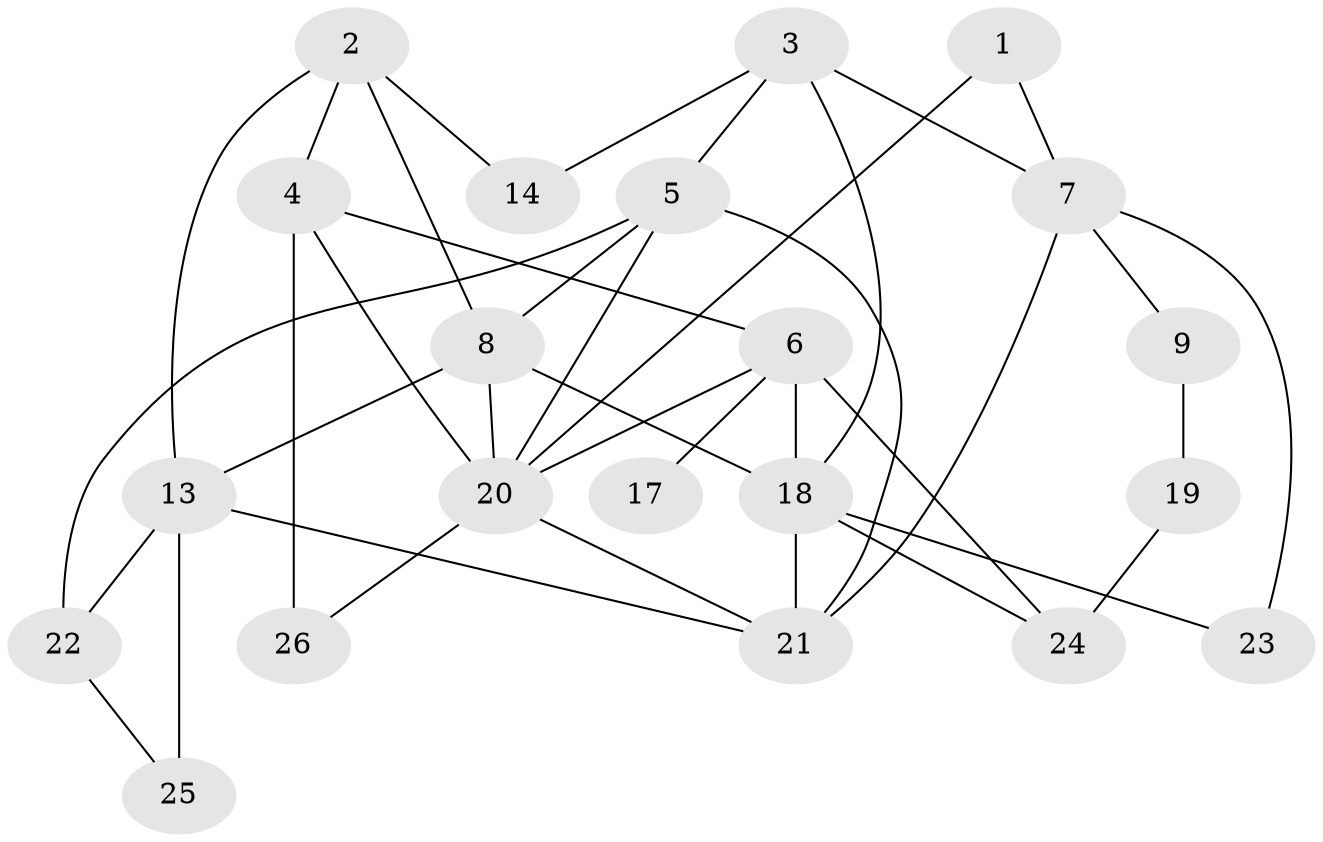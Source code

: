 // original degree distribution, {2: 0.42857142857142855, 4: 0.1111111111111111, 3: 0.09523809523809523, 6: 0.015873015873015872, 5: 0.1111111111111111, 0: 0.06349206349206349, 1: 0.15873015873015872, 9: 0.015873015873015872}
// Generated by graph-tools (version 1.1) at 2025/48/03/04/25 22:48:25]
// undirected, 21 vertices, 38 edges
graph export_dot {
  node [color=gray90,style=filled];
  1;
  2;
  3;
  4;
  5;
  6;
  7;
  8;
  9;
  13;
  14;
  17;
  18;
  19;
  20;
  21;
  22;
  23;
  24;
  25;
  26;
  1 -- 7 [weight=1.0];
  1 -- 20 [weight=1.0];
  2 -- 4 [weight=1.0];
  2 -- 8 [weight=1.0];
  2 -- 13 [weight=1.0];
  2 -- 14 [weight=1.0];
  3 -- 5 [weight=1.0];
  3 -- 7 [weight=1.0];
  3 -- 14 [weight=1.0];
  3 -- 18 [weight=1.0];
  4 -- 6 [weight=2.0];
  4 -- 20 [weight=1.0];
  4 -- 26 [weight=2.0];
  5 -- 8 [weight=1.0];
  5 -- 20 [weight=1.0];
  5 -- 21 [weight=1.0];
  5 -- 22 [weight=1.0];
  6 -- 17 [weight=1.0];
  6 -- 18 [weight=2.0];
  6 -- 20 [weight=1.0];
  6 -- 24 [weight=1.0];
  7 -- 9 [weight=1.0];
  7 -- 21 [weight=1.0];
  7 -- 23 [weight=1.0];
  8 -- 13 [weight=1.0];
  8 -- 18 [weight=1.0];
  8 -- 20 [weight=1.0];
  9 -- 19 [weight=1.0];
  13 -- 21 [weight=1.0];
  13 -- 22 [weight=1.0];
  13 -- 25 [weight=3.0];
  18 -- 21 [weight=2.0];
  18 -- 23 [weight=1.0];
  18 -- 24 [weight=1.0];
  19 -- 24 [weight=2.0];
  20 -- 21 [weight=1.0];
  20 -- 26 [weight=1.0];
  22 -- 25 [weight=2.0];
}
